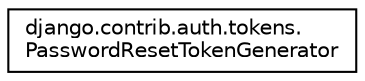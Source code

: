 digraph "Graphical Class Hierarchy"
{
 // LATEX_PDF_SIZE
  edge [fontname="Helvetica",fontsize="10",labelfontname="Helvetica",labelfontsize="10"];
  node [fontname="Helvetica",fontsize="10",shape=record];
  rankdir="LR";
  Node0 [label="django.contrib.auth.tokens.\lPasswordResetTokenGenerator",height=0.2,width=0.4,color="black", fillcolor="white", style="filled",URL="$d5/d04/classdjango_1_1contrib_1_1auth_1_1tokens_1_1_password_reset_token_generator.html",tooltip=" "];
}
